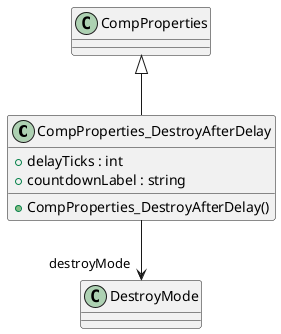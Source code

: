 @startuml
class CompProperties_DestroyAfterDelay {
    + delayTicks : int
    + countdownLabel : string
    + CompProperties_DestroyAfterDelay()
}
CompProperties <|-- CompProperties_DestroyAfterDelay
CompProperties_DestroyAfterDelay --> "destroyMode" DestroyMode
@enduml
